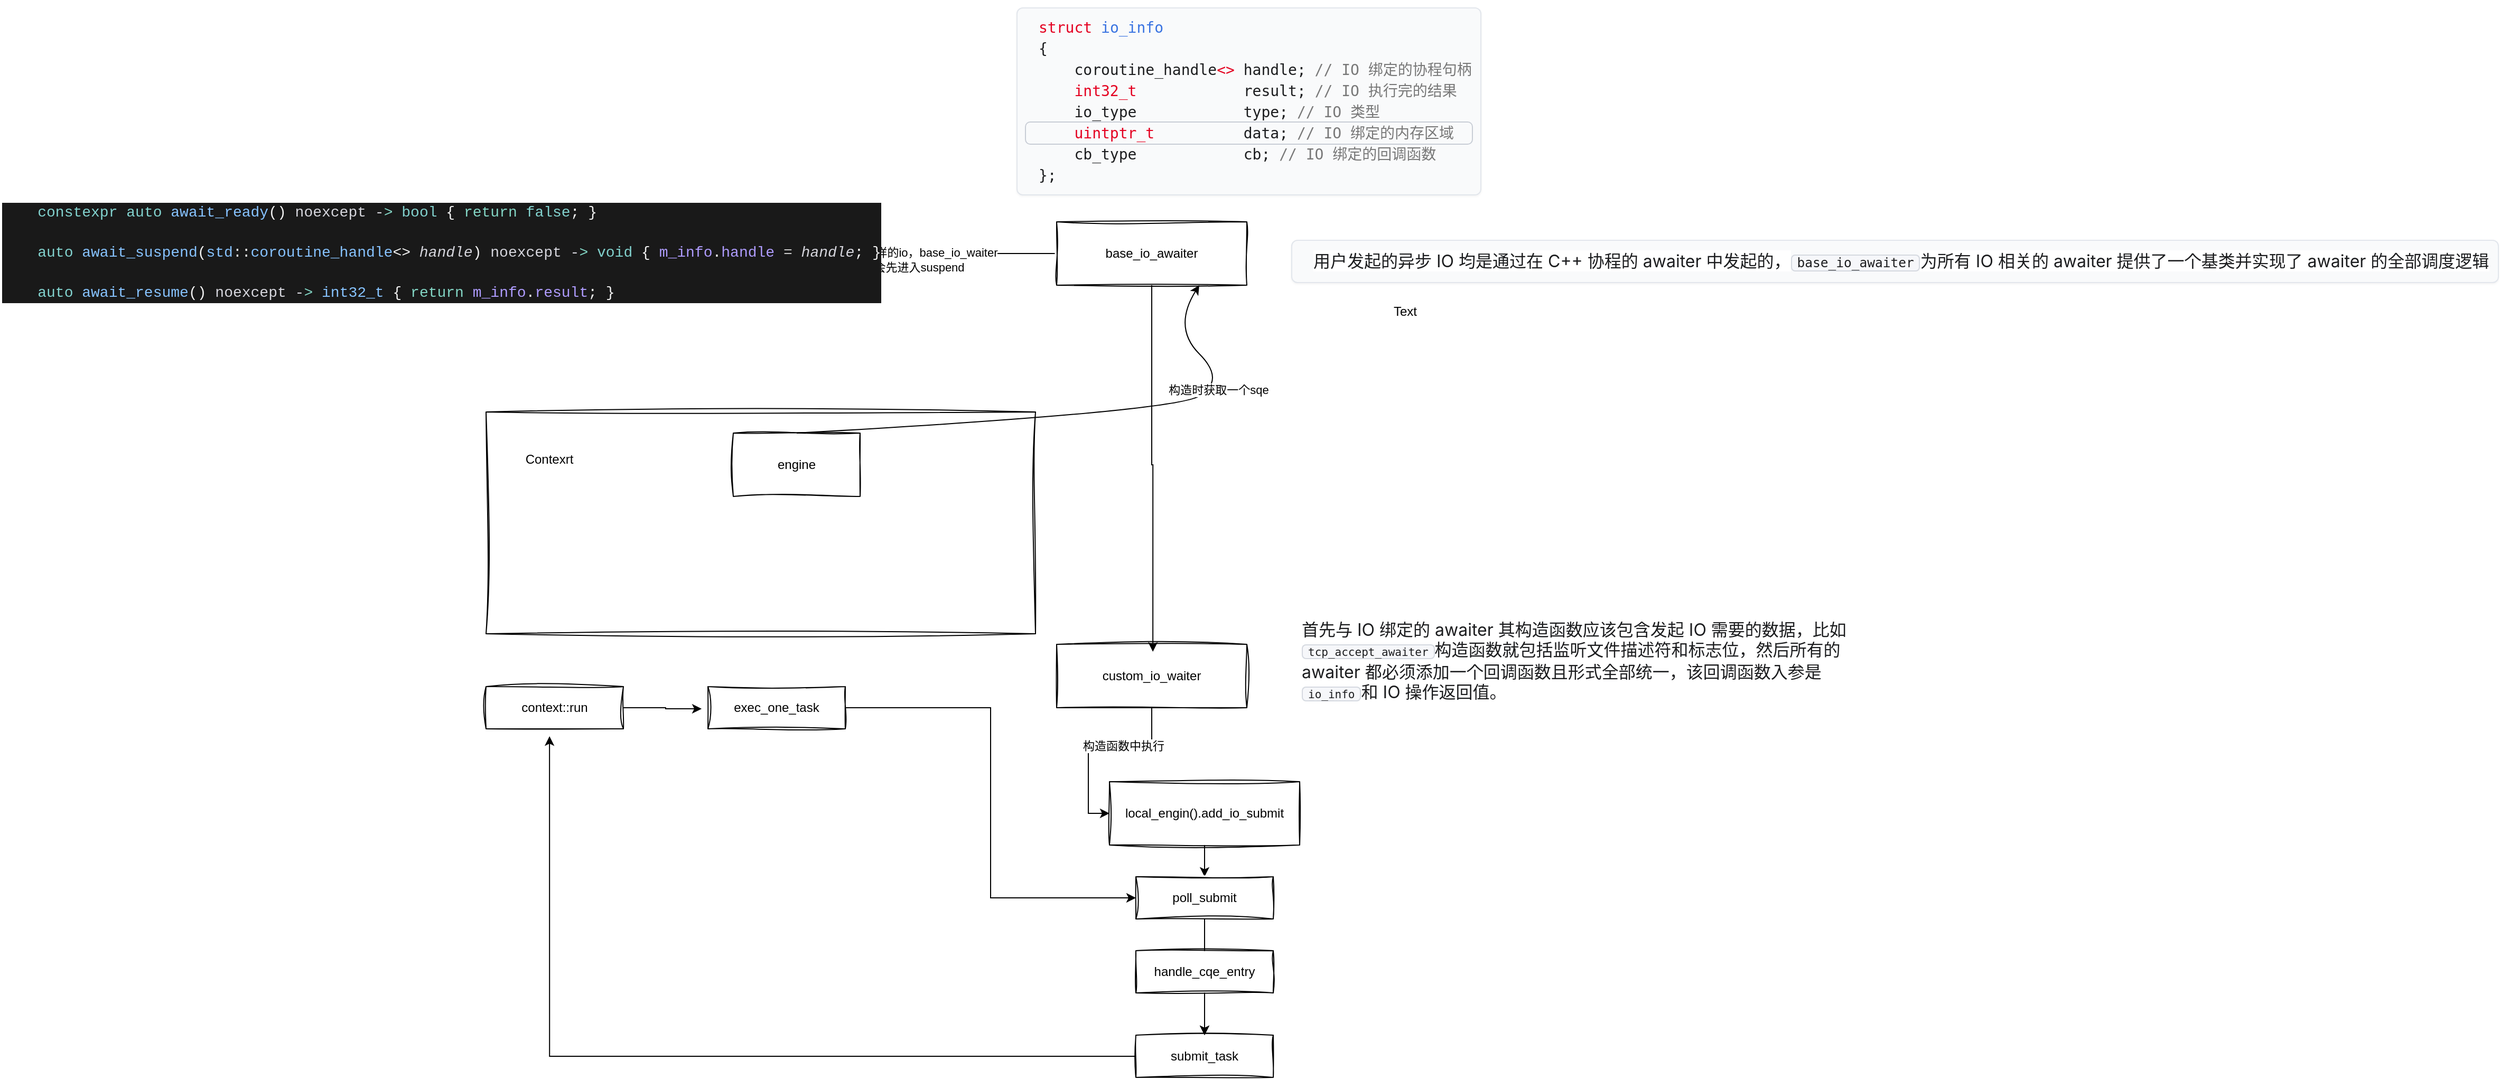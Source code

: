 <mxfile version="28.1.2">
  <diagram name="第 1 页" id="m9mAgdQwSTb6mREInXTn">
    <mxGraphModel dx="3080" dy="813" grid="1" gridSize="10" guides="1" tooltips="1" connect="1" arrows="1" fold="1" page="1" pageScale="1" pageWidth="827" pageHeight="1169" math="0" shadow="0">
      <root>
        <mxCell id="0" />
        <mxCell id="1" parent="0" />
        <mxCell id="gBoSZ08GJuo9Bw_5KC7_-15" style="edgeStyle=orthogonalEdgeStyle;rounded=0;orthogonalLoop=1;jettySize=auto;html=1;entryX=1;entryY=0.5;entryDx=0;entryDy=0;" parent="1" source="gBoSZ08GJuo9Bw_5KC7_-1" target="gBoSZ08GJuo9Bw_5KC7_-14" edge="1">
          <mxGeometry relative="1" as="geometry" />
        </mxCell>
        <mxCell id="gBoSZ08GJuo9Bw_5KC7_-16" value="无论什么样的io，base_io_waiter&lt;div&gt;都会先进入suspend&lt;/div&gt;" style="edgeLabel;html=1;align=center;verticalAlign=middle;resizable=0;points=[];" parent="gBoSZ08GJuo9Bw_5KC7_-15" vertex="1" connectable="0">
          <mxGeometry x="0.183" y="6" relative="1" as="geometry">
            <mxPoint as="offset" />
          </mxGeometry>
        </mxCell>
        <mxCell id="gBoSZ08GJuo9Bw_5KC7_-1" value="base_io_awaiter" style="rounded=0;whiteSpace=wrap;html=1;sketch=1;curveFitting=1;jiggle=2;" parent="1" vertex="1">
          <mxGeometry x="80" y="230" width="180" height="60" as="geometry" />
        </mxCell>
        <UserObject label="&lt;pre class=&quot;relative overflow-auto border border-tint-subtle bg-tint-subtle theme-muted:bg-tint-base p-2 [grid-area:2/1] contrast-more:border-tint contrast-more:bg-tint-base [html.theme-bold.sidebar-filled_&amp;amp;]:bg-tint-base rounded-md straight-corners:rounded-xs shadow-xs&quot; style=&quot;box-sizing: border-box; border: 1px solid rgb(226, 230, 236); margin: 0px; padding: 8px; scrollbar-color: rgb(213, 217, 224) rgba(0, 0, 0, 0); scrollbar-width: thin; font-family: &amp;quot;IBM Plex Mono&amp;quot;, monospace; font-feature-settings: normal; font-variation-settings: normal; font-size: medium; -webkit-font-smoothing: auto; position: relative; overflow: auto; border-radius: 6px; background-color: rgb(249, 250, 251); box-shadow: rgba(0, 0, 0, 0) 0px 0px 0px 0px, rgba(0, 0, 0, 0) 0px 0px 0px 0px, rgba(0, 0, 0, 0) 0px 0px 0px 0px, rgba(0, 0, 0, 0) 0px 0px 0px 0px, rgba(0, 0, 0, 0.05) 0px 1px 2px 0px; --tw-shadow: 0 1px 2px 0 #0000000d; grid-area: 2 / 1; color: rgb(28, 29, 31); font-style: normal; font-variant-ligatures: normal; font-variant-caps: normal; font-weight: 400; letter-spacing: normal; orphans: 2; text-align: start; text-indent: 0px; text-transform: none; widows: 2; word-spacing: 0px; -webkit-text-stroke-width: 0px; text-decoration-thickness: initial; text-decoration-style: initial; text-decoration-color: initial;&quot;&gt;&lt;code id=&quot;:S1:&quot; class=&quot;inline-grid min-w-full grid-cols-[auto_1fr] [count-reset:line] print:whitespace-pre-wrap&quot; style=&quot;box-sizing: border-box; border: 0px solid oklch(0.928 0.006 264.531); margin: 0px; padding: 0px; scrollbar-color: rgb(213, 217, 224) rgba(0, 0, 0, 0); scrollbar-width: thin; font-family: &amp;quot;IBM Plex Mono&amp;quot;, monospace; font-feature-settings: normal; font-variation-settings: normal; font-size: 1em; -webkit-font-smoothing: auto; display: inline-grid; min-width: 100%; grid-template-columns: auto 1fr;&quot;&gt;&lt;span class=&quot;highlight-line&quot; style=&quot;box-sizing: border-box; border: 0px solid oklch(0.928 0.006 264.531); margin: 0px; padding: 0px; scrollbar-color: rgb(213, 217, 224) rgba(0, 0, 0, 0); scrollbar-width: thin; grid-column: span 2 / span 2; grid-template-columns: subgrid; border-radius: 4px; --tw-ring-shadow: 0 0 0 calc(1px + 0px)transparent; box-shadow: rgba(0, 0, 0, 0) 0px 0px 0px 0px, rgba(0, 0, 0, 0) 0px 0px 0px 0px, rgba(0, 0, 0, 0) 0px 0px 0px 0px, rgba(0, 0, 0, 0) 0px 0px 0px 1px, rgba(0, 0, 0, 0) 0px 0px 0px 0px; --tw-ring-color: transparent; display: grid; position: relative; counter-increment: line 1;&quot;&gt;&lt;span class=&quot;highlight-line-content&quot; style=&quot;box-sizing: border-box; border: 0px solid oklch(0.928 0.006 264.531); margin: 0px 0px 0px 12px; padding: 0px; scrollbar-color: rgb(213, 217, 224) rgba(0, 0, 0, 0); scrollbar-width: thin; font-size: 14px; line-height: 1.429; display: block;&quot;&gt;&lt;span style=&quot;box-sizing: border-box; border: 0px solid oklch(0.928 0.006 264.531); margin: 0px; padding: 0px; scrollbar-color: rgb(213, 217, 224) rgba(0, 0, 0, 0); scrollbar-width: thin; color: rgb(228, 0, 33);&quot;&gt;struct&lt;/span&gt;&lt;span style=&quot;box-sizing: border-box; border: 0px solid oklch(0.928 0.006 264.531); margin: 0px; padding: 0px; scrollbar-color: rgb(213, 217, 224) rgba(0, 0, 0, 0); scrollbar-width: thin; color: rgb(28, 29, 31);&quot;&gt; &lt;/span&gt;&lt;span style=&quot;box-sizing: border-box; border: 0px solid oklch(0.928 0.006 264.531); margin: 0px; padding: 0px; scrollbar-color: rgb(213, 217, 224) rgba(0, 0, 0, 0); scrollbar-width: thin; color: rgb(57, 115, 225);&quot;&gt;io_info&lt;/span&gt;&#xa;&lt;/span&gt;&lt;/span&gt;&lt;span class=&quot;highlight-line&quot; style=&quot;box-sizing: border-box; border: 0px solid oklch(0.928 0.006 264.531); margin: 0px; padding: 0px; scrollbar-color: rgb(213, 217, 224) rgba(0, 0, 0, 0); scrollbar-width: thin; grid-column: span 2 / span 2; grid-template-columns: subgrid; border-radius: 4px; --tw-ring-shadow: 0 0 0 calc(1px + 0px)transparent; box-shadow: rgba(0, 0, 0, 0) 0px 0px 0px 0px, rgba(0, 0, 0, 0) 0px 0px 0px 0px, rgba(0, 0, 0, 0) 0px 0px 0px 0px, rgba(0, 0, 0, 0) 0px 0px 0px 1px, rgba(0, 0, 0, 0) 0px 0px 0px 0px; --tw-ring-color: transparent; display: grid; position: relative; counter-increment: line 1;&quot;&gt;&lt;span class=&quot;highlight-line-content&quot; style=&quot;box-sizing: border-box; border: 0px solid oklch(0.928 0.006 264.531); margin: 0px 0px 0px 12px; padding: 0px; scrollbar-color: rgb(213, 217, 224) rgba(0, 0, 0, 0); scrollbar-width: thin; font-size: 14px; line-height: 1.429; display: block;&quot;&gt;&lt;span style=&quot;box-sizing: border-box; border: 0px solid oklch(0.928 0.006 264.531); margin: 0px; padding: 0px; scrollbar-color: rgb(213, 217, 224) rgba(0, 0, 0, 0); scrollbar-width: thin; color: rgb(28, 29, 31);&quot;&gt;{&lt;/span&gt;&#xa;&lt;/span&gt;&lt;/span&gt;&lt;span class=&quot;highlight-line&quot; style=&quot;box-sizing: border-box; border: 0px solid oklch(0.928 0.006 264.531); margin: 0px; padding: 0px; scrollbar-color: rgb(213, 217, 224) rgba(0, 0, 0, 0); scrollbar-width: thin; grid-column: span 2 / span 2; grid-template-columns: subgrid; border-radius: 4px; --tw-ring-shadow: 0 0 0 calc(1px + 0px)transparent; box-shadow: rgba(0, 0, 0, 0) 0px 0px 0px 0px, rgba(0, 0, 0, 0) 0px 0px 0px 0px, rgba(0, 0, 0, 0) 0px 0px 0px 0px, rgba(0, 0, 0, 0) 0px 0px 0px 1px, rgba(0, 0, 0, 0) 0px 0px 0px 0px; --tw-ring-color: transparent; display: grid; position: relative; counter-increment: line 1;&quot;&gt;&lt;span class=&quot;highlight-line-content&quot; style=&quot;box-sizing: border-box; border: 0px solid oklch(0.928 0.006 264.531); margin: 0px 0px 0px 12px; padding: 0px; scrollbar-color: rgb(213, 217, 224) rgba(0, 0, 0, 0); scrollbar-width: thin; font-size: 14px; line-height: 1.429; display: block;&quot;&gt;&lt;span style=&quot;box-sizing: border-box; border: 0px solid oklch(0.928 0.006 264.531); margin: 0px; padding: 0px; scrollbar-color: rgb(213, 217, 224) rgba(0, 0, 0, 0); scrollbar-width: thin; color: rgb(28, 29, 31);&quot;&gt;    coroutine_handle&lt;/span&gt;&lt;span style=&quot;box-sizing: border-box; border: 0px solid oklch(0.928 0.006 264.531); margin: 0px; padding: 0px; scrollbar-color: rgb(213, 217, 224) rgba(0, 0, 0, 0); scrollbar-width: thin; color: rgb(228, 0, 33);&quot;&gt;&amp;lt;&amp;gt;&lt;/span&gt;&lt;span style=&quot;box-sizing: border-box; border: 0px solid oklch(0.928 0.006 264.531); margin: 0px; padding: 0px; scrollbar-color: rgb(213, 217, 224) rgba(0, 0, 0, 0); scrollbar-width: thin; color: rgb(28, 29, 31);&quot;&gt; handle;&lt;/span&gt;&lt;span style=&quot;box-sizing: border-box; border: 0px solid oklch(0.928 0.006 264.531); margin: 0px; padding: 0px; scrollbar-color: rgb(213, 217, 224) rgba(0, 0, 0, 0); scrollbar-width: thin; color: rgb(120, 120, 120);&quot;&gt; // IO 绑定的协程句柄&lt;/span&gt;&#xa;&lt;/span&gt;&lt;/span&gt;&lt;span class=&quot;highlight-line&quot; style=&quot;box-sizing: border-box; border: 0px solid oklch(0.928 0.006 264.531); margin: 0px; padding: 0px; scrollbar-color: rgb(213, 217, 224) rgba(0, 0, 0, 0); scrollbar-width: thin; grid-column: span 2 / span 2; grid-template-columns: subgrid; border-radius: 4px; --tw-ring-shadow: 0 0 0 calc(1px + 0px)transparent; box-shadow: rgba(0, 0, 0, 0) 0px 0px 0px 0px, rgba(0, 0, 0, 0) 0px 0px 0px 0px, rgba(0, 0, 0, 0) 0px 0px 0px 0px, rgba(0, 0, 0, 0) 0px 0px 0px 1px, rgba(0, 0, 0, 0) 0px 0px 0px 0px; --tw-ring-color: transparent; display: grid; position: relative; counter-increment: line 1;&quot;&gt;&lt;span class=&quot;highlight-line-content&quot; style=&quot;box-sizing: border-box; border: 0px solid oklch(0.928 0.006 264.531); margin: 0px 0px 0px 12px; padding: 0px; scrollbar-color: rgb(213, 217, 224) rgba(0, 0, 0, 0); scrollbar-width: thin; font-size: 14px; line-height: 1.429; display: block;&quot;&gt;&lt;span style=&quot;box-sizing: border-box; border: 0px solid oklch(0.928 0.006 264.531); margin: 0px; padding: 0px; scrollbar-color: rgb(213, 217, 224) rgba(0, 0, 0, 0); scrollbar-width: thin; color: rgb(28, 29, 31);&quot;&gt;    &lt;/span&gt;&lt;span style=&quot;box-sizing: border-box; border: 0px solid oklch(0.928 0.006 264.531); margin: 0px; padding: 0px; scrollbar-color: rgb(213, 217, 224) rgba(0, 0, 0, 0); scrollbar-width: thin; color: rgb(228, 0, 33);&quot;&gt;int32_t&lt;/span&gt;&lt;span style=&quot;box-sizing: border-box; border: 0px solid oklch(0.928 0.006 264.531); margin: 0px; padding: 0px; scrollbar-color: rgb(213, 217, 224) rgba(0, 0, 0, 0); scrollbar-width: thin; color: rgb(28, 29, 31);&quot;&gt;            result;&lt;/span&gt;&lt;span style=&quot;box-sizing: border-box; border: 0px solid oklch(0.928 0.006 264.531); margin: 0px; padding: 0px; scrollbar-color: rgb(213, 217, 224) rgba(0, 0, 0, 0); scrollbar-width: thin; color: rgb(120, 120, 120);&quot;&gt; // IO 执行完的结果&lt;/span&gt;&#xa;&lt;/span&gt;&lt;/span&gt;&lt;span class=&quot;highlight-line&quot; style=&quot;box-sizing: border-box; border: 0px solid oklch(0.928 0.006 264.531); margin: 0px; padding: 0px; scrollbar-color: rgb(213, 217, 224) rgba(0, 0, 0, 0); scrollbar-width: thin; grid-column: span 2 / span 2; grid-template-columns: subgrid; border-radius: 4px; --tw-ring-shadow: 0 0 0 calc(1px + 0px)transparent; box-shadow: rgba(0, 0, 0, 0) 0px 0px 0px 0px, rgba(0, 0, 0, 0) 0px 0px 0px 0px, rgba(0, 0, 0, 0) 0px 0px 0px 0px, rgba(0, 0, 0, 0) 0px 0px 0px 1px, rgba(0, 0, 0, 0) 0px 0px 0px 0px; --tw-ring-color: transparent; display: grid; position: relative; counter-increment: line 1;&quot;&gt;&lt;span class=&quot;highlight-line-content&quot; style=&quot;box-sizing: border-box; border: 0px solid oklch(0.928 0.006 264.531); margin: 0px 0px 0px 12px; padding: 0px; scrollbar-color: rgb(213, 217, 224) rgba(0, 0, 0, 0); scrollbar-width: thin; font-size: 14px; line-height: 1.429; display: block;&quot;&gt;&lt;span style=&quot;box-sizing: border-box; border: 0px solid oklch(0.928 0.006 264.531); margin: 0px; padding: 0px; scrollbar-color: rgb(213, 217, 224) rgba(0, 0, 0, 0); scrollbar-width: thin; color: rgb(28, 29, 31);&quot;&gt;    io_type            type;&lt;/span&gt;&lt;span style=&quot;box-sizing: border-box; border: 0px solid oklch(0.928 0.006 264.531); margin: 0px; padding: 0px; scrollbar-color: rgb(213, 217, 224) rgba(0, 0, 0, 0); scrollbar-width: thin; color: rgb(120, 120, 120);&quot;&gt; // IO 类型&lt;/span&gt;&#xa;&lt;/span&gt;&lt;/span&gt;&lt;span class=&quot;highlight-line&quot; style=&quot;box-sizing: border-box; border: 0px solid oklch(0.928 0.006 264.531); margin: 0px; padding: 0px; scrollbar-color: rgb(213, 217, 224) rgba(0, 0, 0, 0); scrollbar-width: thin; grid-column: span 2 / span 2; grid-template-columns: subgrid; border-radius: 4px; --tw-ring-shadow: 0 0 0 calc(1px + 0px)rgb(200 205 213); box-shadow: rgba(0, 0, 0, 0) 0px 0px 0px 0px, rgba(0, 0, 0, 0) 0px 0px 0px 0px, rgba(0, 0, 0, 0) 0px 0px 0px 0px, rgb(200, 205, 213) 0px 0px 0px 1px, rgba(0, 0, 0, 0) 0px 0px 0px 0px; --tw-ring-color: rgb(200 205 213); display: grid; position: relative; counter-increment: line 1; z-index: 1;&quot;&gt;&lt;span class=&quot;highlight-line-content&quot; style=&quot;box-sizing: border-box; border: 0px solid oklch(0.928 0.006 264.531); margin: 0px 0px 0px 12px; padding: 0px; scrollbar-color: rgb(213, 217, 224) rgba(0, 0, 0, 0); scrollbar-width: thin; font-size: 14px; line-height: 1.429; display: block;&quot;&gt;&lt;span style=&quot;box-sizing: border-box; border: 0px solid oklch(0.928 0.006 264.531); margin: 0px; padding: 0px; scrollbar-color: rgb(213, 217, 224) rgba(0, 0, 0, 0); scrollbar-width: thin; color: rgb(28, 29, 31);&quot;&gt;    &lt;/span&gt;&lt;span style=&quot;box-sizing: border-box; border: 0px solid oklch(0.928 0.006 264.531); margin: 0px; padding: 0px; scrollbar-color: rgb(213, 217, 224) rgba(0, 0, 0, 0); scrollbar-width: thin; color: rgb(228, 0, 33);&quot;&gt;uintptr_t&lt;/span&gt;&lt;span style=&quot;box-sizing: border-box; border: 0px solid oklch(0.928 0.006 264.531); margin: 0px; padding: 0px; scrollbar-color: rgb(213, 217, 224) rgba(0, 0, 0, 0); scrollbar-width: thin; color: rgb(28, 29, 31);&quot;&gt;          data;&lt;/span&gt;&lt;span style=&quot;box-sizing: border-box; border: 0px solid oklch(0.928 0.006 264.531); margin: 0px; padding: 0px; scrollbar-color: rgb(213, 217, 224) rgba(0, 0, 0, 0); scrollbar-width: thin; color: rgb(120, 120, 120);&quot;&gt; // IO 绑定的内存区域&lt;/span&gt;&#xa;&lt;/span&gt;&lt;/span&gt;&lt;span class=&quot;highlight-line&quot; style=&quot;box-sizing: border-box; border: 0px solid oklch(0.928 0.006 264.531); margin: 0px; padding: 0px; scrollbar-color: rgb(213, 217, 224) rgba(0, 0, 0, 0); scrollbar-width: thin; grid-column: span 2 / span 2; grid-template-columns: subgrid; border-radius: 4px; --tw-ring-shadow: 0 0 0 calc(1px + 0px)transparent; box-shadow: rgba(0, 0, 0, 0) 0px 0px 0px 0px, rgba(0, 0, 0, 0) 0px 0px 0px 0px, rgba(0, 0, 0, 0) 0px 0px 0px 0px, rgba(0, 0, 0, 0) 0px 0px 0px 1px, rgba(0, 0, 0, 0) 0px 0px 0px 0px; --tw-ring-color: transparent; display: grid; position: relative; counter-increment: line 1;&quot;&gt;&lt;span class=&quot;highlight-line-content&quot; style=&quot;box-sizing: border-box; border: 0px solid oklch(0.928 0.006 264.531); margin: 0px 0px 0px 12px; padding: 0px; scrollbar-color: rgb(213, 217, 224) rgba(0, 0, 0, 0); scrollbar-width: thin; font-size: 14px; line-height: 1.429; display: block;&quot;&gt;&lt;span style=&quot;box-sizing: border-box; border: 0px solid oklch(0.928 0.006 264.531); margin: 0px; padding: 0px; scrollbar-color: rgb(213, 217, 224) rgba(0, 0, 0, 0); scrollbar-width: thin; color: rgb(28, 29, 31);&quot;&gt;    cb_type            cb;&lt;/span&gt;&lt;span style=&quot;box-sizing: border-box; border: 0px solid oklch(0.928 0.006 264.531); margin: 0px; padding: 0px; scrollbar-color: rgb(213, 217, 224) rgba(0, 0, 0, 0); scrollbar-width: thin; color: rgb(120, 120, 120);&quot;&gt; // IO 绑定的回调函数&lt;/span&gt;&#xa;&lt;/span&gt;&lt;/span&gt;&lt;span class=&quot;highlight-line&quot; style=&quot;box-sizing: border-box; border: 0px solid oklch(0.928 0.006 264.531); margin: 0px; padding: 0px; scrollbar-color: rgb(213, 217, 224) rgba(0, 0, 0, 0); scrollbar-width: thin; grid-column: span 2 / span 2; grid-template-columns: subgrid; border-radius: 4px; --tw-ring-shadow: 0 0 0 calc(1px + 0px)transparent; box-shadow: rgba(0, 0, 0, 0) 0px 0px 0px 0px, rgba(0, 0, 0, 0) 0px 0px 0px 0px, rgba(0, 0, 0, 0) 0px 0px 0px 0px, rgba(0, 0, 0, 0) 0px 0px 0px 1px, rgba(0, 0, 0, 0) 0px 0px 0px 0px; --tw-ring-color: transparent; display: grid; position: relative; counter-increment: line 1;&quot;&gt;&lt;span class=&quot;highlight-line-content&quot; style=&quot;box-sizing: border-box; border: 0px solid oklch(0.928 0.006 264.531); margin: 0px 0px 0px 12px; padding: 0px; scrollbar-color: rgb(213, 217, 224) rgba(0, 0, 0, 0); scrollbar-width: thin; font-size: 14px; line-height: 1.429; display: block;&quot;&gt;&lt;span style=&quot;box-sizing: border-box; border: 0px solid oklch(0.928 0.006 264.531); margin: 0px; padding: 0px; scrollbar-color: rgb(213, 217, 224) rgba(0, 0, 0, 0); scrollbar-width: thin; color: rgb(28, 29, 31);&quot;&gt;};&lt;/span&gt;&lt;/span&gt;&lt;/span&gt;&lt;/code&gt;&lt;/pre&gt;" link="&lt;pre class=&quot;relative overflow-auto border border-tint-subtle bg-tint-subtle theme-muted:bg-tint-base p-2 [grid-area:2/1] contrast-more:border-tint contrast-more:bg-tint-base [html.theme-bold.sidebar-filled_&amp;amp;]:bg-tint-base rounded-md straight-corners:rounded-xs shadow-xs&quot; style=&quot;box-sizing: border-box; border: 1px solid rgb(226, 230, 236); margin: 0px; padding: 8px; scrollbar-color: rgb(213, 217, 224) rgba(0, 0, 0, 0); scrollbar-width: thin; font-family: &amp;quot;IBM Plex Mono&amp;quot;, monospace; font-feature-settings: normal; font-variation-settings: normal; font-size: medium; -webkit-font-smoothing: auto; position: relative; overflow: auto; border-radius: 6px; background-color: rgb(249, 250, 251); box-shadow: rgba(0, 0, 0, 0) 0px 0px 0px 0px, rgba(0, 0, 0, 0) 0px 0px 0px 0px, rgba(0, 0, 0, 0) 0px 0px 0px 0px, rgba(0, 0, 0, 0) 0px 0px 0px 0px, rgba(0, 0, 0, 0.05) 0px 1px 2px 0px; --tw-shadow: 0 1px 2px 0 #0000000d; grid-area: 2 / 1; color: rgb(28, 29, 31); font-style: normal; font-variant-ligatures: normal; font-variant-caps: normal; font-weight: 400; letter-spacing: normal; orphans: 2; text-align: start; text-indent: 0px; text-transform: none; widows: 2; word-spacing: 0px; -webkit-text-stroke-width: 0px; text-decoration-thickness: initial; text-decoration-style: initial; text-decoration-color: initial;&quot;&gt;&lt;code id=&quot;:S1:&quot; class=&quot;inline-grid min-w-full grid-cols-[auto_1fr] [count-reset:line] print:whitespace-pre-wrap&quot; style=&quot;box-sizing: border-box; border: 0px solid oklch(0.928 0.006 264.531); margin: 0px; padding: 0px; scrollbar-color: rgb(213, 217, 224) rgba(0, 0, 0, 0); scrollbar-width: thin; font-family: &amp;quot;IBM Plex Mono&amp;quot;, monospace; font-feature-settings: normal; font-variation-settings: normal; font-size: 1em; -webkit-font-smoothing: auto; display: inline-grid; min-width: 100%; grid-template-columns: auto 1fr;&quot;&gt;&lt;span class=&quot;highlight-line&quot; style=&quot;box-sizing: border-box; border: 0px solid oklch(0.928 0.006 264.531); margin: 0px; padding: 0px; scrollbar-color: rgb(213, 217, 224) rgba(0, 0, 0, 0); scrollbar-width: thin; grid-column: span 2 / span 2; grid-template-columns: subgrid; border-radius: 4px; --tw-ring-shadow: 0 0 0 calc(1px + 0px)transparent; box-shadow: rgba(0, 0, 0, 0) 0px 0px 0px 0px, rgba(0, 0, 0, 0) 0px 0px 0px 0px, rgba(0, 0, 0, 0) 0px 0px 0px 0px, rgba(0, 0, 0, 0) 0px 0px 0px 1px, rgba(0, 0, 0, 0) 0px 0px 0px 0px; --tw-ring-color: transparent; display: grid; position: relative; counter-increment: line 1;&quot;&gt;&lt;span class=&quot;highlight-line-content&quot; style=&quot;box-sizing: border-box; border: 0px solid oklch(0.928 0.006 264.531); margin: 0px 0px 0px 12px; padding: 0px; scrollbar-color: rgb(213, 217, 224) rgba(0, 0, 0, 0); scrollbar-width: thin; font-size: 14px; line-height: 1.429; display: block;&quot;&gt;&lt;span style=&quot;box-sizing: border-box; border: 0px solid oklch(0.928 0.006 264.531); margin: 0px; padding: 0px; scrollbar-color: rgb(213, 217, 224) rgba(0, 0, 0, 0); scrollbar-width: thin; color: rgb(228, 0, 33);&quot;&gt;struct&lt;/span&gt;&lt;span style=&quot;box-sizing: border-box; border: 0px solid oklch(0.928 0.006 264.531); margin: 0px; padding: 0px; scrollbar-color: rgb(213, 217, 224) rgba(0, 0, 0, 0); scrollbar-width: thin; color: rgb(28, 29, 31);&quot;&gt; &lt;/span&gt;&lt;span style=&quot;box-sizing: border-box; border: 0px solid oklch(0.928 0.006 264.531); margin: 0px; padding: 0px; scrollbar-color: rgb(213, 217, 224) rgba(0, 0, 0, 0); scrollbar-width: thin; color: rgb(57, 115, 225);&quot;&gt;io_info&lt;/span&gt;&#xa;&lt;/span&gt;&lt;/span&gt;&lt;span class=&quot;highlight-line&quot; style=&quot;box-sizing: border-box; border: 0px solid oklch(0.928 0.006 264.531); margin: 0px; padding: 0px; scrollbar-color: rgb(213, 217, 224) rgba(0, 0, 0, 0); scrollbar-width: thin; grid-column: span 2 / span 2; grid-template-columns: subgrid; border-radius: 4px; --tw-ring-shadow: 0 0 0 calc(1px + 0px)transparent; box-shadow: rgba(0, 0, 0, 0) 0px 0px 0px 0px, rgba(0, 0, 0, 0) 0px 0px 0px 0px, rgba(0, 0, 0, 0) 0px 0px 0px 0px, rgba(0, 0, 0, 0) 0px 0px 0px 1px, rgba(0, 0, 0, 0) 0px 0px 0px 0px; --tw-ring-color: transparent; display: grid; position: relative; counter-increment: line 1;&quot;&gt;&lt;span class=&quot;highlight-line-content&quot; style=&quot;box-sizing: border-box; border: 0px solid oklch(0.928 0.006 264.531); margin: 0px 0px 0px 12px; padding: 0px; scrollbar-color: rgb(213, 217, 224) rgba(0, 0, 0, 0); scrollbar-width: thin; font-size: 14px; line-height: 1.429; display: block;&quot;&gt;&lt;span style=&quot;box-sizing: border-box; border: 0px solid oklch(0.928 0.006 264.531); margin: 0px; padding: 0px; scrollbar-color: rgb(213, 217, 224) rgba(0, 0, 0, 0); scrollbar-width: thin; color: rgb(28, 29, 31);&quot;&gt;{&lt;/span&gt;&#xa;&lt;/span&gt;&lt;/span&gt;&lt;span class=&quot;highlight-line&quot; style=&quot;box-sizing: border-box; border: 0px solid oklch(0.928 0.006 264.531); margin: 0px; padding: 0px; scrollbar-color: rgb(213, 217, 224) rgba(0, 0, 0, 0); scrollbar-width: thin; grid-column: span 2 / span 2; grid-template-columns: subgrid; border-radius: 4px; --tw-ring-shadow: 0 0 0 calc(1px + 0px)transparent; box-shadow: rgba(0, 0, 0, 0) 0px 0px 0px 0px, rgba(0, 0, 0, 0) 0px 0px 0px 0px, rgba(0, 0, 0, 0) 0px 0px 0px 0px, rgba(0, 0, 0, 0) 0px 0px 0px 1px, rgba(0, 0, 0, 0) 0px 0px 0px 0px; --tw-ring-color: transparent; display: grid; position: relative; counter-increment: line 1;&quot;&gt;&lt;span class=&quot;highlight-line-content&quot; style=&quot;box-sizing: border-box; border: 0px solid oklch(0.928 0.006 264.531); margin: 0px 0px 0px 12px; padding: 0px; scrollbar-color: rgb(213, 217, 224) rgba(0, 0, 0, 0); scrollbar-width: thin; font-size: 14px; line-height: 1.429; display: block;&quot;&gt;&lt;span style=&quot;box-sizing: border-box; border: 0px solid oklch(0.928 0.006 264.531); margin: 0px; padding: 0px; scrollbar-color: rgb(213, 217, 224) rgba(0, 0, 0, 0); scrollbar-width: thin; color: rgb(28, 29, 31);&quot;&gt;    coroutine_handle&lt;/span&gt;&lt;span style=&quot;box-sizing: border-box; border: 0px solid oklch(0.928 0.006 264.531); margin: 0px; padding: 0px; scrollbar-color: rgb(213, 217, 224) rgba(0, 0, 0, 0); scrollbar-width: thin; color: rgb(228, 0, 33);&quot;&gt;&amp;lt;&amp;gt;&lt;/span&gt;&lt;span style=&quot;box-sizing: border-box; border: 0px solid oklch(0.928 0.006 264.531); margin: 0px; padding: 0px; scrollbar-color: rgb(213, 217, 224) rgba(0, 0, 0, 0); scrollbar-width: thin; color: rgb(28, 29, 31);&quot;&gt; handle;&lt;/span&gt;&lt;span style=&quot;box-sizing: border-box; border: 0px solid oklch(0.928 0.006 264.531); margin: 0px; padding: 0px; scrollbar-color: rgb(213, 217, 224) rgba(0, 0, 0, 0); scrollbar-width: thin; color: rgb(120, 120, 120);&quot;&gt; // IO 绑定的协程句柄&lt;/span&gt;&#xa;&lt;/span&gt;&lt;/span&gt;&lt;span class=&quot;highlight-line&quot; style=&quot;box-sizing: border-box; border: 0px solid oklch(0.928 0.006 264.531); margin: 0px; padding: 0px; scrollbar-color: rgb(213, 217, 224) rgba(0, 0, 0, 0); scrollbar-width: thin; grid-column: span 2 / span 2; grid-template-columns: subgrid; border-radius: 4px; --tw-ring-shadow: 0 0 0 calc(1px + 0px)transparent; box-shadow: rgba(0, 0, 0, 0) 0px 0px 0px 0px, rgba(0, 0, 0, 0) 0px 0px 0px 0px, rgba(0, 0, 0, 0) 0px 0px 0px 0px, rgba(0, 0, 0, 0) 0px 0px 0px 1px, rgba(0, 0, 0, 0) 0px 0px 0px 0px; --tw-ring-color: transparent; display: grid; position: relative; counter-increment: line 1;&quot;&gt;&lt;span class=&quot;highlight-line-content&quot; style=&quot;box-sizing: border-box; border: 0px solid oklch(0.928 0.006 264.531); margin: 0px 0px 0px 12px; padding: 0px; scrollbar-color: rgb(213, 217, 224) rgba(0, 0, 0, 0); scrollbar-width: thin; font-size: 14px; line-height: 1.429; display: block;&quot;&gt;&lt;span style=&quot;box-sizing: border-box; border: 0px solid oklch(0.928 0.006 264.531); margin: 0px; padding: 0px; scrollbar-color: rgb(213, 217, 224) rgba(0, 0, 0, 0); scrollbar-width: thin; color: rgb(28, 29, 31);&quot;&gt;    &lt;/span&gt;&lt;span style=&quot;box-sizing: border-box; border: 0px solid oklch(0.928 0.006 264.531); margin: 0px; padding: 0px; scrollbar-color: rgb(213, 217, 224) rgba(0, 0, 0, 0); scrollbar-width: thin; color: rgb(228, 0, 33);&quot;&gt;int32_t&lt;/span&gt;&lt;span style=&quot;box-sizing: border-box; border: 0px solid oklch(0.928 0.006 264.531); margin: 0px; padding: 0px; scrollbar-color: rgb(213, 217, 224) rgba(0, 0, 0, 0); scrollbar-width: thin; color: rgb(28, 29, 31);&quot;&gt;            result;&lt;/span&gt;&lt;span style=&quot;box-sizing: border-box; border: 0px solid oklch(0.928 0.006 264.531); margin: 0px; padding: 0px; scrollbar-color: rgb(213, 217, 224) rgba(0, 0, 0, 0); scrollbar-width: thin; color: rgb(120, 120, 120);&quot;&gt; // IO 执行完的结果&lt;/span&gt;&#xa;&lt;/span&gt;&lt;/span&gt;&lt;span class=&quot;highlight-line&quot; style=&quot;box-sizing: border-box; border: 0px solid oklch(0.928 0.006 264.531); margin: 0px; padding: 0px; scrollbar-color: rgb(213, 217, 224) rgba(0, 0, 0, 0); scrollbar-width: thin; grid-column: span 2 / span 2; grid-template-columns: subgrid; border-radius: 4px; --tw-ring-shadow: 0 0 0 calc(1px + 0px)transparent; box-shadow: rgba(0, 0, 0, 0) 0px 0px 0px 0px, rgba(0, 0, 0, 0) 0px 0px 0px 0px, rgba(0, 0, 0, 0) 0px 0px 0px 0px, rgba(0, 0, 0, 0) 0px 0px 0px 1px, rgba(0, 0, 0, 0) 0px 0px 0px 0px; --tw-ring-color: transparent; display: grid; position: relative; counter-increment: line 1;&quot;&gt;&lt;span class=&quot;highlight-line-content&quot; style=&quot;box-sizing: border-box; border: 0px solid oklch(0.928 0.006 264.531); margin: 0px 0px 0px 12px; padding: 0px; scrollbar-color: rgb(213, 217, 224) rgba(0, 0, 0, 0); scrollbar-width: thin; font-size: 14px; line-height: 1.429; display: block;&quot;&gt;&lt;span style=&quot;box-sizing: border-box; border: 0px solid oklch(0.928 0.006 264.531); margin: 0px; padding: 0px; scrollbar-color: rgb(213, 217, 224) rgba(0, 0, 0, 0); scrollbar-width: thin; color: rgb(28, 29, 31);&quot;&gt;    io_type            type;&lt;/span&gt;&lt;span style=&quot;box-sizing: border-box; border: 0px solid oklch(0.928 0.006 264.531); margin: 0px; padding: 0px; scrollbar-color: rgb(213, 217, 224) rgba(0, 0, 0, 0); scrollbar-width: thin; color: rgb(120, 120, 120);&quot;&gt; // IO 类型&lt;/span&gt;&#xa;&lt;/span&gt;&lt;/span&gt;&lt;span class=&quot;highlight-line&quot; style=&quot;box-sizing: border-box; border: 0px solid oklch(0.928 0.006 264.531); margin: 0px; padding: 0px; scrollbar-color: rgb(213, 217, 224) rgba(0, 0, 0, 0); scrollbar-width: thin; grid-column: span 2 / span 2; grid-template-columns: subgrid; border-radius: 4px; --tw-ring-shadow: 0 0 0 calc(1px + 0px)rgb(200 205 213); box-shadow: rgba(0, 0, 0, 0) 0px 0px 0px 0px, rgba(0, 0, 0, 0) 0px 0px 0px 0px, rgba(0, 0, 0, 0) 0px 0px 0px 0px, rgb(200, 205, 213) 0px 0px 0px 1px, rgba(0, 0, 0, 0) 0px 0px 0px 0px; --tw-ring-color: rgb(200 205 213); display: grid; position: relative; counter-increment: line 1; z-index: 1;&quot;&gt;&lt;span class=&quot;highlight-line-content&quot; style=&quot;box-sizing: border-box; border: 0px solid oklch(0.928 0.006 264.531); margin: 0px 0px 0px 12px; padding: 0px; scrollbar-color: rgb(213, 217, 224) rgba(0, 0, 0, 0); scrollbar-width: thin; font-size: 14px; line-height: 1.429; display: block;&quot;&gt;&lt;span style=&quot;box-sizing: border-box; border: 0px solid oklch(0.928 0.006 264.531); margin: 0px; padding: 0px; scrollbar-color: rgb(213, 217, 224) rgba(0, 0, 0, 0); scrollbar-width: thin; color: rgb(28, 29, 31);&quot;&gt;    &lt;/span&gt;&lt;span style=&quot;box-sizing: border-box; border: 0px solid oklch(0.928 0.006 264.531); margin: 0px; padding: 0px; scrollbar-color: rgb(213, 217, 224) rgba(0, 0, 0, 0); scrollbar-width: thin; color: rgb(228, 0, 33);&quot;&gt;uintptr_t&lt;/span&gt;&lt;span style=&quot;box-sizing: border-box; border: 0px solid oklch(0.928 0.006 264.531); margin: 0px; padding: 0px; scrollbar-color: rgb(213, 217, 224) rgba(0, 0, 0, 0); scrollbar-width: thin; color: rgb(28, 29, 31);&quot;&gt;          data;&lt;/span&gt;&lt;span style=&quot;box-sizing: border-box; border: 0px solid oklch(0.928 0.006 264.531); margin: 0px; padding: 0px; scrollbar-color: rgb(213, 217, 224) rgba(0, 0, 0, 0); scrollbar-width: thin; color: rgb(120, 120, 120);&quot;&gt; // IO 绑定的内存区域&lt;/span&gt;&#xa;&lt;/span&gt;&lt;/span&gt;&lt;span class=&quot;highlight-line&quot; style=&quot;box-sizing: border-box; border: 0px solid oklch(0.928 0.006 264.531); margin: 0px; padding: 0px; scrollbar-color: rgb(213, 217, 224) rgba(0, 0, 0, 0); scrollbar-width: thin; grid-column: span 2 / span 2; grid-template-columns: subgrid; border-radius: 4px; --tw-ring-shadow: 0 0 0 calc(1px + 0px)transparent; box-shadow: rgba(0, 0, 0, 0) 0px 0px 0px 0px, rgba(0, 0, 0, 0) 0px 0px 0px 0px, rgba(0, 0, 0, 0) 0px 0px 0px 0px, rgba(0, 0, 0, 0) 0px 0px 0px 1px, rgba(0, 0, 0, 0) 0px 0px 0px 0px; --tw-ring-color: transparent; display: grid; position: relative; counter-increment: line 1;&quot;&gt;&lt;span class=&quot;highlight-line-content&quot; style=&quot;box-sizing: border-box; border: 0px solid oklch(0.928 0.006 264.531); margin: 0px 0px 0px 12px; padding: 0px; scrollbar-color: rgb(213, 217, 224) rgba(0, 0, 0, 0); scrollbar-width: thin; font-size: 14px; line-height: 1.429; display: block;&quot;&gt;&lt;span style=&quot;box-sizing: border-box; border: 0px solid oklch(0.928 0.006 264.531); margin: 0px; padding: 0px; scrollbar-color: rgb(213, 217, 224) rgba(0, 0, 0, 0); scrollbar-width: thin; color: rgb(28, 29, 31);&quot;&gt;    cb_type            cb;&lt;/span&gt;&lt;span style=&quot;box-sizing: border-box; border: 0px solid oklch(0.928 0.006 264.531); margin: 0px; padding: 0px; scrollbar-color: rgb(213, 217, 224) rgba(0, 0, 0, 0); scrollbar-width: thin; color: rgb(120, 120, 120);&quot;&gt; // IO 绑定的回调函数&lt;/span&gt;&#xa;&lt;/span&gt;&lt;/span&gt;&lt;span class=&quot;highlight-line&quot; style=&quot;box-sizing: border-box; border: 0px solid oklch(0.928 0.006 264.531); margin: 0px; padding: 0px; scrollbar-color: rgb(213, 217, 224) rgba(0, 0, 0, 0); scrollbar-width: thin; grid-column: span 2 / span 2; grid-template-columns: subgrid; border-radius: 4px; --tw-ring-shadow: 0 0 0 calc(1px + 0px)transparent; box-shadow: rgba(0, 0, 0, 0) 0px 0px 0px 0px, rgba(0, 0, 0, 0) 0px 0px 0px 0px, rgba(0, 0, 0, 0) 0px 0px 0px 0px, rgba(0, 0, 0, 0) 0px 0px 0px 1px, rgba(0, 0, 0, 0) 0px 0px 0px 0px; --tw-ring-color: transparent; display: grid; position: relative; counter-increment: line 1;&quot;&gt;&lt;span class=&quot;highlight-line-content&quot; style=&quot;box-sizing: border-box; border: 0px solid oklch(0.928 0.006 264.531); margin: 0px 0px 0px 12px; padding: 0px; scrollbar-color: rgb(213, 217, 224) rgba(0, 0, 0, 0); scrollbar-width: thin; font-size: 14px; line-height: 1.429; display: block;&quot;&gt;&lt;span style=&quot;box-sizing: border-box; border: 0px solid oklch(0.928 0.006 264.531); margin: 0px; padding: 0px; scrollbar-color: rgb(213, 217, 224) rgba(0, 0, 0, 0); scrollbar-width: thin; color: rgb(28, 29, 31);&quot;&gt;};&lt;/span&gt;&lt;/span&gt;&lt;/span&gt;&lt;/code&gt;&lt;/pre&gt;" id="gBoSZ08GJuo9Bw_5KC7_-5">
          <mxCell style="text;whiteSpace=wrap;html=1;sketch=1;curveFitting=1;jiggle=2;" parent="1" vertex="1">
            <mxGeometry x="40" y="20" width="420" height="200" as="geometry" />
          </mxCell>
        </UserObject>
        <UserObject label="&lt;pre class=&quot;relative overflow-auto border border-tint-subtle bg-tint-subtle theme-muted:bg-tint-base p-2 [grid-area:2/1] contrast-more:border-tint contrast-more:bg-tint-base [html.theme-bold.sidebar-filled_&amp;amp;]:bg-tint-base rounded-md straight-corners:rounded-xs shadow-xs&quot; style=&quot;box-sizing: border-box; border: 1px solid rgb(226, 230, 236); margin: 0px; padding: 8px; scrollbar-color: rgb(213, 217, 224) rgba(0, 0, 0, 0); scrollbar-width: thin; font-family: &amp;quot;IBM Plex Mono&amp;quot;, monospace; font-feature-settings: normal; font-variation-settings: normal; font-size: medium; -webkit-font-smoothing: auto; position: relative; overflow: auto; border-radius: 6px; background-color: rgb(249, 250, 251); box-shadow: rgba(0, 0, 0, 0) 0px 0px 0px 0px, rgba(0, 0, 0, 0) 0px 0px 0px 0px, rgba(0, 0, 0, 0) 0px 0px 0px 0px, rgba(0, 0, 0, 0) 0px 0px 0px 0px, rgba(0, 0, 0, 0.05) 0px 1px 2px 0px; --tw-shadow: 0 1px 2px 0 #0000000d; grid-area: 2 / 1; color: rgb(28, 29, 31); font-style: normal; font-variant-ligatures: normal; font-variant-caps: normal; font-weight: 400; letter-spacing: normal; orphans: 2; text-align: start; text-indent: 0px; text-transform: none; widows: 2; word-spacing: 0px; -webkit-text-stroke-width: 0px; text-decoration-thickness: initial; text-decoration-style: initial; text-decoration-color: initial;&quot;&gt;&lt;code id=&quot;:S1:&quot; class=&quot;inline-grid min-w-full grid-cols-[auto_1fr] [count-reset:line] print:whitespace-pre-wrap&quot; style=&quot;box-sizing: border-box; border: 0px solid oklch(0.928 0.006 264.531); margin: 0px; padding: 0px; scrollbar-color: rgb(213, 217, 224) rgba(0, 0, 0, 0); scrollbar-width: thin; font-family: &amp;quot;IBM Plex Mono&amp;quot;, monospace; font-feature-settings: normal; font-variation-settings: normal; font-size: 1em; -webkit-font-smoothing: auto; display: inline-grid; min-width: 100%; grid-template-columns: auto 1fr;&quot;&gt;&lt;span class=&quot;highlight-line&quot; style=&quot;box-sizing: border-box; border: 0px solid oklch(0.928 0.006 264.531); margin: 0px; padding: 0px; scrollbar-color: rgb(213, 217, 224) rgba(0, 0, 0, 0); scrollbar-width: thin; grid-column: span 2 / span 2; grid-template-columns: subgrid; border-radius: 4px; --tw-ring-shadow: 0 0 0 calc(1px + 0px)transparent; box-shadow: rgba(0, 0, 0, 0) 0px 0px 0px 0px, rgba(0, 0, 0, 0) 0px 0px 0px 0px, rgba(0, 0, 0, 0) 0px 0px 0px 0px, rgba(0, 0, 0, 0) 0px 0px 0px 1px, rgba(0, 0, 0, 0) 0px 0px 0px 0px; --tw-ring-color: transparent; display: grid; position: relative; counter-increment: line 1;&quot;&gt;&lt;span class=&quot;highlight-line-content&quot; style=&quot;box-sizing: border-box; border: 0px solid oklch(0.928 0.006 264.531); margin: 0px 0px 0px 12px; padding: 0px; scrollbar-color: rgb(213, 217, 224) rgba(0, 0, 0, 0); scrollbar-width: thin; font-size: 14px; line-height: 1.429; display: block;&quot;&gt;&lt;span style=&quot;font-family: Inter, &amp;quot;Inter Fallback&amp;quot;, system-ui, arial; font-size: medium; text-wrap-mode: wrap; background-color: rgb(255, 255, 255);&quot;&gt;用户发起的异步 IO 均是通过在 C++ 协程的 awaiter 中发起的，&lt;/span&gt;&lt;code style=&quot;box-sizing: border-box; border: 0px solid oklch(0.928 0.006 264.531); margin: 0px; padding: 0px; scrollbar-color: rgb(213, 217, 224) rgba(0, 0, 0, 0); scrollbar-width: thin; font-family: &amp;quot;IBM Plex Mono&amp;quot;, monospace; font-feature-settings: normal; font-variation-settings: normal; font-size: 0.875em; -webkit-font-smoothing: auto; min-width: 26px; align-items: center; justify-content: center; border-radius: 4px; background-color: rgb(246, 247, 250); padding-inline: 6px; padding-block: 1px; --tw-leading: calc(max(1.2em,1.25rem)); line-height: max(1.2em, 1.25rem); --tw-ring-shadow: inset/**/0 0 0 calc(1px + 0px)rgb(213 217 224); box-shadow: rgba(0, 0, 0, 0) 0px 0px 0px 0px, rgba(0, 0, 0, 0) 0px 0px 0px 0px, rgba(0, 0, 0, 0) 0px 0px 0px 0px, rgb(213, 217, 224) 0px 0px 0px 1px inset, rgba(0, 0, 0, 0) 0px 0px 0px 0px; --tw-ring-color: rgb(213 217 224); --tw-ring-inset: inset; text-wrap-mode: wrap;&quot; class=&quot;py-px px-1.5 min-w-6.5 justify-center items-center ring-1 ring-inset ring-tint bg-tint rounded-sm text-[.875em] leading-[calc(max(1.20em,1.25rem))]&quot;&gt;base_io_awaiter&lt;/code&gt;&lt;span style=&quot;font-family: Inter, &amp;quot;Inter Fallback&amp;quot;, system-ui, arial; font-size: medium; text-wrap-mode: wrap; background-color: rgb(255, 255, 255);&quot;&gt;为所有 IO 相关的 awaiter 提供了一个基类并实现了 awaiter 的全部调度逻辑&lt;/span&gt;&lt;/span&gt;&lt;/span&gt;&lt;/code&gt;&lt;/pre&gt;" link="&lt;pre class=&quot;relative overflow-auto border border-tint-subtle bg-tint-subtle theme-muted:bg-tint-base p-2 [grid-area:2/1] contrast-more:border-tint contrast-more:bg-tint-base [html.theme-bold.sidebar-filled_&amp;amp;]:bg-tint-base rounded-md straight-corners:rounded-xs shadow-xs&quot; style=&quot;box-sizing: border-box; border: 1px solid rgb(226, 230, 236); margin: 0px; padding: 8px; scrollbar-color: rgb(213, 217, 224) rgba(0, 0, 0, 0); scrollbar-width: thin; font-family: &amp;quot;IBM Plex Mono&amp;quot;, monospace; font-feature-settings: normal; font-variation-settings: normal; font-size: medium; -webkit-font-smoothing: auto; position: relative; overflow: auto; border-radius: 6px; background-color: rgb(249, 250, 251); box-shadow: rgba(0, 0, 0, 0) 0px 0px 0px 0px, rgba(0, 0, 0, 0) 0px 0px 0px 0px, rgba(0, 0, 0, 0) 0px 0px 0px 0px, rgba(0, 0, 0, 0) 0px 0px 0px 0px, rgba(0, 0, 0, 0.05) 0px 1px 2px 0px; --tw-shadow: 0 1px 2px 0 #0000000d; grid-area: 2 / 1; color: rgb(28, 29, 31); font-style: normal; font-variant-ligatures: normal; font-variant-caps: normal; font-weight: 400; letter-spacing: normal; orphans: 2; text-align: start; text-indent: 0px; text-transform: none; widows: 2; word-spacing: 0px; -webkit-text-stroke-width: 0px; text-decoration-thickness: initial; text-decoration-style: initial; text-decoration-color: initial;&quot;&gt;&lt;code id=&quot;:S1:&quot; class=&quot;inline-grid min-w-full grid-cols-[auto_1fr] [count-reset:line] print:whitespace-pre-wrap&quot; style=&quot;box-sizing: border-box; border: 0px solid oklch(0.928 0.006 264.531); margin: 0px; padding: 0px; scrollbar-color: rgb(213, 217, 224) rgba(0, 0, 0, 0); scrollbar-width: thin; font-family: &amp;quot;IBM Plex Mono&amp;quot;, monospace; font-feature-settings: normal; font-variation-settings: normal; font-size: 1em; -webkit-font-smoothing: auto; display: inline-grid; min-width: 100%; grid-template-columns: auto 1fr;&quot;&gt;&lt;span class=&quot;highlight-line&quot; style=&quot;box-sizing: border-box; border: 0px solid oklch(0.928 0.006 264.531); margin: 0px; padding: 0px; scrollbar-color: rgb(213, 217, 224) rgba(0, 0, 0, 0); scrollbar-width: thin; grid-column: span 2 / span 2; grid-template-columns: subgrid; border-radius: 4px; --tw-ring-shadow: 0 0 0 calc(1px + 0px)transparent; box-shadow: rgba(0, 0, 0, 0) 0px 0px 0px 0px, rgba(0, 0, 0, 0) 0px 0px 0px 0px, rgba(0, 0, 0, 0) 0px 0px 0px 0px, rgba(0, 0, 0, 0) 0px 0px 0px 1px, rgba(0, 0, 0, 0) 0px 0px 0px 0px; --tw-ring-color: transparent; display: grid; position: relative; counter-increment: line 1;&quot;&gt;&lt;span class=&quot;highlight-line-content&quot; style=&quot;box-sizing: border-box; border: 0px solid oklch(0.928 0.006 264.531); margin: 0px 0px 0px 12px; padding: 0px; scrollbar-color: rgb(213, 217, 224) rgba(0, 0, 0, 0); scrollbar-width: thin; font-size: 14px; line-height: 1.429; display: block;&quot;&gt;&lt;span style=&quot;box-sizing: border-box; border: 0px solid oklch(0.928 0.006 264.531); margin: 0px; padding: 0px; scrollbar-color: rgb(213, 217, 224) rgba(0, 0, 0, 0); scrollbar-width: thin; color: rgb(228, 0, 33);&quot;&gt;struct&lt;/span&gt;&lt;span style=&quot;box-sizing: border-box; border: 0px solid oklch(0.928 0.006 264.531); margin: 0px; padding: 0px; scrollbar-color: rgb(213, 217, 224) rgba(0, 0, 0, 0); scrollbar-width: thin; color: rgb(28, 29, 31);&quot;&gt; &lt;/span&gt;&lt;span style=&quot;box-sizing: border-box; border: 0px solid oklch(0.928 0.006 264.531); margin: 0px; padding: 0px; scrollbar-color: rgb(213, 217, 224) rgba(0, 0, 0, 0); scrollbar-width: thin; color: rgb(57, 115, 225);&quot;&gt;io_info&lt;/span&gt;&#xa;&lt;/span&gt;&lt;/span&gt;&lt;span class=&quot;highlight-line&quot; style=&quot;box-sizing: border-box; border: 0px solid oklch(0.928 0.006 264.531); margin: 0px; padding: 0px; scrollbar-color: rgb(213, 217, 224) rgba(0, 0, 0, 0); scrollbar-width: thin; grid-column: span 2 / span 2; grid-template-columns: subgrid; border-radius: 4px; --tw-ring-shadow: 0 0 0 calc(1px + 0px)transparent; box-shadow: rgba(0, 0, 0, 0) 0px 0px 0px 0px, rgba(0, 0, 0, 0) 0px 0px 0px 0px, rgba(0, 0, 0, 0) 0px 0px 0px 0px, rgba(0, 0, 0, 0) 0px 0px 0px 1px, rgba(0, 0, 0, 0) 0px 0px 0px 0px; --tw-ring-color: transparent; display: grid; position: relative; counter-increment: line 1;&quot;&gt;&lt;span class=&quot;highlight-line-content&quot; style=&quot;box-sizing: border-box; border: 0px solid oklch(0.928 0.006 264.531); margin: 0px 0px 0px 12px; padding: 0px; scrollbar-color: rgb(213, 217, 224) rgba(0, 0, 0, 0); scrollbar-width: thin; font-size: 14px; line-height: 1.429; display: block;&quot;&gt;&lt;span style=&quot;box-sizing: border-box; border: 0px solid oklch(0.928 0.006 264.531); margin: 0px; padding: 0px; scrollbar-color: rgb(213, 217, 224) rgba(0, 0, 0, 0); scrollbar-width: thin; color: rgb(28, 29, 31);&quot;&gt;{&lt;/span&gt;&#xa;&lt;/span&gt;&lt;/span&gt;&lt;span class=&quot;highlight-line&quot; style=&quot;box-sizing: border-box; border: 0px solid oklch(0.928 0.006 264.531); margin: 0px; padding: 0px; scrollbar-color: rgb(213, 217, 224) rgba(0, 0, 0, 0); scrollbar-width: thin; grid-column: span 2 / span 2; grid-template-columns: subgrid; border-radius: 4px; --tw-ring-shadow: 0 0 0 calc(1px + 0px)transparent; box-shadow: rgba(0, 0, 0, 0) 0px 0px 0px 0px, rgba(0, 0, 0, 0) 0px 0px 0px 0px, rgba(0, 0, 0, 0) 0px 0px 0px 0px, rgba(0, 0, 0, 0) 0px 0px 0px 1px, rgba(0, 0, 0, 0) 0px 0px 0px 0px; --tw-ring-color: transparent; display: grid; position: relative; counter-increment: line 1;&quot;&gt;&lt;span class=&quot;highlight-line-content&quot; style=&quot;box-sizing: border-box; border: 0px solid oklch(0.928 0.006 264.531); margin: 0px 0px 0px 12px; padding: 0px; scrollbar-color: rgb(213, 217, 224) rgba(0, 0, 0, 0); scrollbar-width: thin; font-size: 14px; line-height: 1.429; display: block;&quot;&gt;&lt;span style=&quot;box-sizing: border-box; border: 0px solid oklch(0.928 0.006 264.531); margin: 0px; padding: 0px; scrollbar-color: rgb(213, 217, 224) rgba(0, 0, 0, 0); scrollbar-width: thin; color: rgb(28, 29, 31);&quot;&gt;    coroutine_handle&lt;/span&gt;&lt;span style=&quot;box-sizing: border-box; border: 0px solid oklch(0.928 0.006 264.531); margin: 0px; padding: 0px; scrollbar-color: rgb(213, 217, 224) rgba(0, 0, 0, 0); scrollbar-width: thin; color: rgb(228, 0, 33);&quot;&gt;&amp;lt;&amp;gt;&lt;/span&gt;&lt;span style=&quot;box-sizing: border-box; border: 0px solid oklch(0.928 0.006 264.531); margin: 0px; padding: 0px; scrollbar-color: rgb(213, 217, 224) rgba(0, 0, 0, 0); scrollbar-width: thin; color: rgb(28, 29, 31);&quot;&gt; handle;&lt;/span&gt;&lt;span style=&quot;box-sizing: border-box; border: 0px solid oklch(0.928 0.006 264.531); margin: 0px; padding: 0px; scrollbar-color: rgb(213, 217, 224) rgba(0, 0, 0, 0); scrollbar-width: thin; color: rgb(120, 120, 120);&quot;&gt; // IO 绑定的协程句柄&lt;/span&gt;&#xa;&lt;/span&gt;&lt;/span&gt;&lt;span class=&quot;highlight-line&quot; style=&quot;box-sizing: border-box; border: 0px solid oklch(0.928 0.006 264.531); margin: 0px; padding: 0px; scrollbar-color: rgb(213, 217, 224) rgba(0, 0, 0, 0); scrollbar-width: thin; grid-column: span 2 / span 2; grid-template-columns: subgrid; border-radius: 4px; --tw-ring-shadow: 0 0 0 calc(1px + 0px)transparent; box-shadow: rgba(0, 0, 0, 0) 0px 0px 0px 0px, rgba(0, 0, 0, 0) 0px 0px 0px 0px, rgba(0, 0, 0, 0) 0px 0px 0px 0px, rgba(0, 0, 0, 0) 0px 0px 0px 1px, rgba(0, 0, 0, 0) 0px 0px 0px 0px; --tw-ring-color: transparent; display: grid; position: relative; counter-increment: line 1;&quot;&gt;&lt;span class=&quot;highlight-line-content&quot; style=&quot;box-sizing: border-box; border: 0px solid oklch(0.928 0.006 264.531); margin: 0px 0px 0px 12px; padding: 0px; scrollbar-color: rgb(213, 217, 224) rgba(0, 0, 0, 0); scrollbar-width: thin; font-size: 14px; line-height: 1.429; display: block;&quot;&gt;&lt;span style=&quot;box-sizing: border-box; border: 0px solid oklch(0.928 0.006 264.531); margin: 0px; padding: 0px; scrollbar-color: rgb(213, 217, 224) rgba(0, 0, 0, 0); scrollbar-width: thin; color: rgb(28, 29, 31);&quot;&gt;    &lt;/span&gt;&lt;span style=&quot;box-sizing: border-box; border: 0px solid oklch(0.928 0.006 264.531); margin: 0px; padding: 0px; scrollbar-color: rgb(213, 217, 224) rgba(0, 0, 0, 0); scrollbar-width: thin; color: rgb(228, 0, 33);&quot;&gt;int32_t&lt;/span&gt;&lt;span style=&quot;box-sizing: border-box; border: 0px solid oklch(0.928 0.006 264.531); margin: 0px; padding: 0px; scrollbar-color: rgb(213, 217, 224) rgba(0, 0, 0, 0); scrollbar-width: thin; color: rgb(28, 29, 31);&quot;&gt;            result;&lt;/span&gt;&lt;span style=&quot;box-sizing: border-box; border: 0px solid oklch(0.928 0.006 264.531); margin: 0px; padding: 0px; scrollbar-color: rgb(213, 217, 224) rgba(0, 0, 0, 0); scrollbar-width: thin; color: rgb(120, 120, 120);&quot;&gt; // IO 执行完的结果&lt;/span&gt;&#xa;&lt;/span&gt;&lt;/span&gt;&lt;span class=&quot;highlight-line&quot; style=&quot;box-sizing: border-box; border: 0px solid oklch(0.928 0.006 264.531); margin: 0px; padding: 0px; scrollbar-color: rgb(213, 217, 224) rgba(0, 0, 0, 0); scrollbar-width: thin; grid-column: span 2 / span 2; grid-template-columns: subgrid; border-radius: 4px; --tw-ring-shadow: 0 0 0 calc(1px + 0px)transparent; box-shadow: rgba(0, 0, 0, 0) 0px 0px 0px 0px, rgba(0, 0, 0, 0) 0px 0px 0px 0px, rgba(0, 0, 0, 0) 0px 0px 0px 0px, rgba(0, 0, 0, 0) 0px 0px 0px 1px, rgba(0, 0, 0, 0) 0px 0px 0px 0px; --tw-ring-color: transparent; display: grid; position: relative; counter-increment: line 1;&quot;&gt;&lt;span class=&quot;highlight-line-content&quot; style=&quot;box-sizing: border-box; border: 0px solid oklch(0.928 0.006 264.531); margin: 0px 0px 0px 12px; padding: 0px; scrollbar-color: rgb(213, 217, 224) rgba(0, 0, 0, 0); scrollbar-width: thin; font-size: 14px; line-height: 1.429; display: block;&quot;&gt;&lt;span style=&quot;box-sizing: border-box; border: 0px solid oklch(0.928 0.006 264.531); margin: 0px; padding: 0px; scrollbar-color: rgb(213, 217, 224) rgba(0, 0, 0, 0); scrollbar-width: thin; color: rgb(28, 29, 31);&quot;&gt;    io_type            type;&lt;/span&gt;&lt;span style=&quot;box-sizing: border-box; border: 0px solid oklch(0.928 0.006 264.531); margin: 0px; padding: 0px; scrollbar-color: rgb(213, 217, 224) rgba(0, 0, 0, 0); scrollbar-width: thin; color: rgb(120, 120, 120);&quot;&gt; // IO 类型&lt;/span&gt;&#xa;&lt;/span&gt;&lt;/span&gt;&lt;span class=&quot;highlight-line&quot; style=&quot;box-sizing: border-box; border: 0px solid oklch(0.928 0.006 264.531); margin: 0px; padding: 0px; scrollbar-color: rgb(213, 217, 224) rgba(0, 0, 0, 0); scrollbar-width: thin; grid-column: span 2 / span 2; grid-template-columns: subgrid; border-radius: 4px; --tw-ring-shadow: 0 0 0 calc(1px + 0px)rgb(200 205 213); box-shadow: rgba(0, 0, 0, 0) 0px 0px 0px 0px, rgba(0, 0, 0, 0) 0px 0px 0px 0px, rgba(0, 0, 0, 0) 0px 0px 0px 0px, rgb(200, 205, 213) 0px 0px 0px 1px, rgba(0, 0, 0, 0) 0px 0px 0px 0px; --tw-ring-color: rgb(200 205 213); display: grid; position: relative; counter-increment: line 1; z-index: 1;&quot;&gt;&lt;span class=&quot;highlight-line-content&quot; style=&quot;box-sizing: border-box; border: 0px solid oklch(0.928 0.006 264.531); margin: 0px 0px 0px 12px; padding: 0px; scrollbar-color: rgb(213, 217, 224) rgba(0, 0, 0, 0); scrollbar-width: thin; font-size: 14px; line-height: 1.429; display: block;&quot;&gt;&lt;span style=&quot;box-sizing: border-box; border: 0px solid oklch(0.928 0.006 264.531); margin: 0px; padding: 0px; scrollbar-color: rgb(213, 217, 224) rgba(0, 0, 0, 0); scrollbar-width: thin; color: rgb(28, 29, 31);&quot;&gt;    &lt;/span&gt;&lt;span style=&quot;box-sizing: border-box; border: 0px solid oklch(0.928 0.006 264.531); margin: 0px; padding: 0px; scrollbar-color: rgb(213, 217, 224) rgba(0, 0, 0, 0); scrollbar-width: thin; color: rgb(228, 0, 33);&quot;&gt;uintptr_t&lt;/span&gt;&lt;span style=&quot;box-sizing: border-box; border: 0px solid oklch(0.928 0.006 264.531); margin: 0px; padding: 0px; scrollbar-color: rgb(213, 217, 224) rgba(0, 0, 0, 0); scrollbar-width: thin; color: rgb(28, 29, 31);&quot;&gt;          data;&lt;/span&gt;&lt;span style=&quot;box-sizing: border-box; border: 0px solid oklch(0.928 0.006 264.531); margin: 0px; padding: 0px; scrollbar-color: rgb(213, 217, 224) rgba(0, 0, 0, 0); scrollbar-width: thin; color: rgb(120, 120, 120);&quot;&gt; // IO 绑定的内存区域&lt;/span&gt;&#xa;&lt;/span&gt;&lt;/span&gt;&lt;span class=&quot;highlight-line&quot; style=&quot;box-sizing: border-box; border: 0px solid oklch(0.928 0.006 264.531); margin: 0px; padding: 0px; scrollbar-color: rgb(213, 217, 224) rgba(0, 0, 0, 0); scrollbar-width: thin; grid-column: span 2 / span 2; grid-template-columns: subgrid; border-radius: 4px; --tw-ring-shadow: 0 0 0 calc(1px + 0px)transparent; box-shadow: rgba(0, 0, 0, 0) 0px 0px 0px 0px, rgba(0, 0, 0, 0) 0px 0px 0px 0px, rgba(0, 0, 0, 0) 0px 0px 0px 0px, rgba(0, 0, 0, 0) 0px 0px 0px 1px, rgba(0, 0, 0, 0) 0px 0px 0px 0px; --tw-ring-color: transparent; display: grid; position: relative; counter-increment: line 1;&quot;&gt;&lt;span class=&quot;highlight-line-content&quot; style=&quot;box-sizing: border-box; border: 0px solid oklch(0.928 0.006 264.531); margin: 0px 0px 0px 12px; padding: 0px; scrollbar-color: rgb(213, 217, 224) rgba(0, 0, 0, 0); scrollbar-width: thin; font-size: 14px; line-height: 1.429; display: block;&quot;&gt;&lt;span style=&quot;box-sizing: border-box; border: 0px solid oklch(0.928 0.006 264.531); margin: 0px; padding: 0px; scrollbar-color: rgb(213, 217, 224) rgba(0, 0, 0, 0); scrollbar-width: thin; color: rgb(28, 29, 31);&quot;&gt;    cb_type            cb;&lt;/span&gt;&lt;span style=&quot;box-sizing: border-box; border: 0px solid oklch(0.928 0.006 264.531); margin: 0px; padding: 0px; scrollbar-color: rgb(213, 217, 224) rgba(0, 0, 0, 0); scrollbar-width: thin; color: rgb(120, 120, 120);&quot;&gt; // IO 绑定的回调函数&lt;/span&gt;&#xa;&lt;/span&gt;&lt;/span&gt;&lt;span class=&quot;highlight-line&quot; style=&quot;box-sizing: border-box; border: 0px solid oklch(0.928 0.006 264.531); margin: 0px; padding: 0px; scrollbar-color: rgb(213, 217, 224) rgba(0, 0, 0, 0); scrollbar-width: thin; grid-column: span 2 / span 2; grid-template-columns: subgrid; border-radius: 4px; --tw-ring-shadow: 0 0 0 calc(1px + 0px)transparent; box-shadow: rgba(0, 0, 0, 0) 0px 0px 0px 0px, rgba(0, 0, 0, 0) 0px 0px 0px 0px, rgba(0, 0, 0, 0) 0px 0px 0px 0px, rgba(0, 0, 0, 0) 0px 0px 0px 1px, rgba(0, 0, 0, 0) 0px 0px 0px 0px; --tw-ring-color: transparent; display: grid; position: relative; counter-increment: line 1;&quot;&gt;&lt;span class=&quot;highlight-line-content&quot; style=&quot;box-sizing: border-box; border: 0px solid oklch(0.928 0.006 264.531); margin: 0px 0px 0px 12px; padding: 0px; scrollbar-color: rgb(213, 217, 224) rgba(0, 0, 0, 0); scrollbar-width: thin; font-size: 14px; line-height: 1.429; display: block;&quot;&gt;&lt;span style=&quot;box-sizing: border-box; border: 0px solid oklch(0.928 0.006 264.531); margin: 0px; padding: 0px; scrollbar-color: rgb(213, 217, 224) rgba(0, 0, 0, 0); scrollbar-width: thin; color: rgb(28, 29, 31);&quot;&gt;};&lt;/span&gt;&lt;/span&gt;&lt;/span&gt;&lt;/code&gt;&lt;/pre&gt;" id="gBoSZ08GJuo9Bw_5KC7_-6">
          <mxCell style="text;whiteSpace=wrap;html=1;sketch=1;curveFitting=1;jiggle=2;" parent="1" vertex="1">
            <mxGeometry x="300" y="240" width="450" height="100" as="geometry" />
          </mxCell>
        </UserObject>
        <mxCell id="gBoSZ08GJuo9Bw_5KC7_-7" value="" style="rounded=0;whiteSpace=wrap;html=1;sketch=1;curveFitting=1;jiggle=2;" parent="1" vertex="1">
          <mxGeometry x="-460" y="410" width="520" height="210" as="geometry" />
        </mxCell>
        <mxCell id="gBoSZ08GJuo9Bw_5KC7_-8" value="engine" style="rounded=0;whiteSpace=wrap;html=1;sketch=1;curveFitting=1;jiggle=2;" parent="1" vertex="1">
          <mxGeometry x="-226" y="430" width="120" height="60" as="geometry" />
        </mxCell>
        <mxCell id="gBoSZ08GJuo9Bw_5KC7_-9" value="Text" style="text;html=1;align=center;verticalAlign=middle;whiteSpace=wrap;rounded=0;" parent="1" vertex="1">
          <mxGeometry x="380" y="300" width="60" height="30" as="geometry" />
        </mxCell>
        <mxCell id="gBoSZ08GJuo9Bw_5KC7_-10" value="Contexrt" style="text;html=1;align=center;verticalAlign=middle;whiteSpace=wrap;rounded=0;sketch=1;curveFitting=1;jiggle=2;" parent="1" vertex="1">
          <mxGeometry x="-430" y="440" width="60" height="30" as="geometry" />
        </mxCell>
        <mxCell id="gBoSZ08GJuo9Bw_5KC7_-11" value="" style="curved=1;endArrow=classic;html=1;rounded=0;exitX=0.5;exitY=0;exitDx=0;exitDy=0;entryX=0.75;entryY=1;entryDx=0;entryDy=0;" parent="1" source="gBoSZ08GJuo9Bw_5KC7_-8" target="gBoSZ08GJuo9Bw_5KC7_-1" edge="1">
          <mxGeometry width="50" height="50" relative="1" as="geometry">
            <mxPoint x="190" y="380" as="sourcePoint" />
            <mxPoint x="240" y="330" as="targetPoint" />
            <Array as="points">
              <mxPoint x="190" y="410" />
              <mxPoint x="240" y="380" />
              <mxPoint x="190" y="330" />
            </Array>
          </mxGeometry>
        </mxCell>
        <mxCell id="gBoSZ08GJuo9Bw_5KC7_-13" value="构造时获取一个sqe" style="edgeLabel;html=1;align=center;verticalAlign=middle;resizable=0;points=[];" parent="gBoSZ08GJuo9Bw_5KC7_-11" vertex="1" connectable="0">
          <mxGeometry x="0.516" y="-4" relative="1" as="geometry">
            <mxPoint as="offset" />
          </mxGeometry>
        </mxCell>
        <mxCell id="gBoSZ08GJuo9Bw_5KC7_-14" value="&lt;div style=&quot;color: #f3f3f3;background-color: #191919;font-family: Consolas, &#39;Courier New&#39;, monospace;font-weight: normal;font-size: 14px;line-height: 19px;white-space: pre;&quot;&gt;&lt;div&gt;&lt;span style=&quot;color: #f3f3f3;&quot;&gt;&amp;nbsp; &amp;nbsp; &lt;/span&gt;&lt;span style=&quot;color: #82d2ce;&quot;&gt;constexpr&lt;/span&gt;&lt;span style=&quot;color: #f3f3f3;&quot;&gt; &lt;/span&gt;&lt;span style=&quot;color: #82d2ce;&quot;&gt;auto&lt;/span&gt;&lt;span style=&quot;color: #f3f3f3;&quot;&gt; &lt;/span&gt;&lt;span style=&quot;color: #87c3ff;&quot;&gt;await_ready&lt;/span&gt;&lt;span style=&quot;color: #f3f3f3;&quot;&gt;() &lt;/span&gt;&lt;span style=&quot;color: #d6d6dd;&quot;&gt;noexcept&lt;/span&gt;&lt;span style=&quot;color: #f3f3f3;&quot;&gt; &lt;/span&gt;&lt;span style=&quot;color: #d6d6dd;&quot;&gt;-&lt;/span&gt;&lt;span style=&quot;color: #83d6c5;&quot;&gt;&amp;gt;&lt;/span&gt;&lt;span style=&quot;color: #f3f3f3;&quot;&gt; &lt;/span&gt;&lt;span style=&quot;color: #82d2ce;&quot;&gt;bool&lt;/span&gt;&lt;span style=&quot;color: #f3f3f3;&quot;&gt; { &lt;/span&gt;&lt;span style=&quot;color: #83d6c5;&quot;&gt;return&lt;/span&gt;&lt;span style=&quot;color: #f3f3f3;&quot;&gt; &lt;/span&gt;&lt;span style=&quot;color: #82d2ce;&quot;&gt;false&lt;/span&gt;&lt;span style=&quot;color: #f3f3f3;&quot;&gt;; }&lt;/span&gt;&lt;/div&gt;&lt;br&gt;&lt;div&gt;&lt;span style=&quot;color: #f3f3f3;&quot;&gt;&amp;nbsp; &amp;nbsp; &lt;/span&gt;&lt;span style=&quot;color: #82d2ce;&quot;&gt;auto&lt;/span&gt;&lt;span style=&quot;color: #f3f3f3;&quot;&gt; &lt;/span&gt;&lt;span style=&quot;color: #87c3ff;&quot;&gt;await_suspend&lt;/span&gt;&lt;span style=&quot;color: #f3f3f3;&quot;&gt;(&lt;/span&gt;&lt;span style=&quot;color: #87c3ff;&quot;&gt;std&lt;/span&gt;&lt;span style=&quot;color: #f3f3f3;&quot;&gt;::&lt;/span&gt;&lt;span style=&quot;color: #87c3ff;&quot;&gt;coroutine_handle&lt;/span&gt;&lt;span style=&quot;color: #f3f3f3;&quot;&gt;&amp;lt;&amp;gt; &lt;/span&gt;&lt;span style=&quot;color: #d6d6dd;font-style: italic;&quot;&gt;handle&lt;/span&gt;&lt;span style=&quot;color: #f3f3f3;&quot;&gt;) &lt;/span&gt;&lt;span style=&quot;color: #d6d6dd;&quot;&gt;noexcept&lt;/span&gt;&lt;span style=&quot;color: #f3f3f3;&quot;&gt; &lt;/span&gt;&lt;span style=&quot;color: #d6d6dd;&quot;&gt;-&lt;/span&gt;&lt;span style=&quot;color: #83d6c5;&quot;&gt;&amp;gt;&lt;/span&gt;&lt;span style=&quot;color: #f3f3f3;&quot;&gt; &lt;/span&gt;&lt;span style=&quot;color: #82d2ce;&quot;&gt;void&lt;/span&gt;&lt;span style=&quot;color: #f3f3f3;&quot;&gt; { &lt;/span&gt;&lt;span style=&quot;color: #af9cff;&quot;&gt;m_info&lt;/span&gt;&lt;span style=&quot;color: #f3f3f3;&quot;&gt;.&lt;/span&gt;&lt;span style=&quot;color: #af9cff;&quot;&gt;handle&lt;/span&gt;&lt;span style=&quot;color: #f3f3f3;&quot;&gt; &lt;/span&gt;&lt;span style=&quot;color: #cccccc;&quot;&gt;=&lt;/span&gt;&lt;span style=&quot;color: #f3f3f3;&quot;&gt; &lt;/span&gt;&lt;span style=&quot;color: #d6d6dd;font-style: italic;&quot;&gt;handle&lt;/span&gt;&lt;span style=&quot;color: #f3f3f3;&quot;&gt;; }&lt;/span&gt;&lt;/div&gt;&lt;br&gt;&lt;div&gt;&lt;span style=&quot;color: #f3f3f3;&quot;&gt;&amp;nbsp; &amp;nbsp; &lt;/span&gt;&lt;span style=&quot;color: #82d2ce;&quot;&gt;auto&lt;/span&gt;&lt;span style=&quot;color: #f3f3f3;&quot;&gt; &lt;/span&gt;&lt;span style=&quot;color: #87c3ff;&quot;&gt;await_resume&lt;/span&gt;&lt;span style=&quot;color: #f3f3f3;&quot;&gt;() &lt;/span&gt;&lt;span style=&quot;color: #d6d6dd;&quot;&gt;noexcept&lt;/span&gt;&lt;span style=&quot;color: #f3f3f3;&quot;&gt; &lt;/span&gt;&lt;span style=&quot;color: #d6d6dd;&quot;&gt;-&lt;/span&gt;&lt;span style=&quot;color: #83d6c5;&quot;&gt;&amp;gt;&lt;/span&gt;&lt;span style=&quot;color: #f3f3f3;&quot;&gt; &lt;/span&gt;&lt;span style=&quot;color: #87c3ff;&quot;&gt;int32_t&lt;/span&gt;&lt;span style=&quot;color: #f3f3f3;&quot;&gt; { &lt;/span&gt;&lt;span style=&quot;color: #83d6c5;&quot;&gt;return&lt;/span&gt;&lt;span style=&quot;color: #f3f3f3;&quot;&gt; &lt;/span&gt;&lt;span style=&quot;color: #af9cff;&quot;&gt;m_info&lt;/span&gt;&lt;span style=&quot;color: #f3f3f3;&quot;&gt;.&lt;/span&gt;&lt;span style=&quot;color: #af9cff;&quot;&gt;result&lt;/span&gt;&lt;span style=&quot;color: #f3f3f3;&quot;&gt;; }&lt;/span&gt;&lt;/div&gt;&lt;/div&gt;" style="text;whiteSpace=wrap;html=1;" parent="1" vertex="1">
          <mxGeometry x="-920" y="205" width="770" height="110" as="geometry" />
        </mxCell>
        <mxCell id="0tBfHXZ70Nn7XEM_04Zy-5" style="edgeStyle=orthogonalEdgeStyle;rounded=0;orthogonalLoop=1;jettySize=auto;html=1;entryX=0;entryY=0.5;entryDx=0;entryDy=0;" edge="1" parent="1" source="0tBfHXZ70Nn7XEM_04Zy-1" target="0tBfHXZ70Nn7XEM_04Zy-4">
          <mxGeometry relative="1" as="geometry" />
        </mxCell>
        <mxCell id="0tBfHXZ70Nn7XEM_04Zy-6" value="构造函数中执行" style="edgeLabel;html=1;align=center;verticalAlign=middle;resizable=0;points=[];" vertex="1" connectable="0" parent="0tBfHXZ70Nn7XEM_04Zy-5">
          <mxGeometry x="-0.311" y="1" relative="1" as="geometry">
            <mxPoint as="offset" />
          </mxGeometry>
        </mxCell>
        <mxCell id="0tBfHXZ70Nn7XEM_04Zy-1" value="custom_io_waiter" style="rounded=0;whiteSpace=wrap;html=1;sketch=1;curveFitting=1;jiggle=2;" vertex="1" parent="1">
          <mxGeometry x="80" y="630" width="180" height="60" as="geometry" />
        </mxCell>
        <mxCell id="0tBfHXZ70Nn7XEM_04Zy-2" style="edgeStyle=orthogonalEdgeStyle;rounded=0;orthogonalLoop=1;jettySize=auto;html=1;entryX=0.506;entryY=0.117;entryDx=0;entryDy=0;entryPerimeter=0;" edge="1" parent="1" source="gBoSZ08GJuo9Bw_5KC7_-1" target="0tBfHXZ70Nn7XEM_04Zy-1">
          <mxGeometry relative="1" as="geometry" />
        </mxCell>
        <mxCell id="0tBfHXZ70Nn7XEM_04Zy-3" value="&lt;span style=&quot;color: rgb(28, 29, 31); font-family: Inter, &amp;quot;Inter Fallback&amp;quot;, system-ui, arial; font-size: medium; font-style: normal; font-variant-ligatures: normal; font-variant-caps: normal; font-weight: 400; letter-spacing: normal; orphans: 2; text-align: start; text-indent: 0px; text-transform: none; widows: 2; word-spacing: 0px; -webkit-text-stroke-width: 0px; white-space: pre-wrap; background-color: rgb(255, 255, 255); text-decoration-thickness: initial; text-decoration-style: initial; text-decoration-color: initial; display: inline !important; float: none;&quot;&gt;首先与 IO 绑定的 awaiter 其构造函数应该包含发起 IO 需要的数据，比如&lt;/span&gt;&lt;code class=&quot;py-px px-1.5 min-w-6.5 justify-center items-center ring-1 ring-inset ring-tint bg-tint rounded-sm text-[.875em] leading-[calc(max(1.20em,1.25rem))]&quot; style=&quot;box-sizing: border-box; border: 0px solid oklch(0.928 0.006 264.531); margin: 0px; padding: 0px; scrollbar-color: rgb(213, 217, 224) rgba(0, 0, 0, 0); scrollbar-width: thin; font-family: &amp;quot;IBM Plex Mono&amp;quot;, monospace; font-feature-settings: normal; font-variation-settings: normal; font-size: 0.875em; -webkit-font-smoothing: auto; min-width: 26px; align-items: center; justify-content: center; border-radius: 4px; background-color: rgb(246, 247, 250); padding-inline: 6px; padding-block: 1px; --tw-leading: calc(max(1.2em,1.25rem)); line-height: max(1.2em, 1.25rem); --tw-ring-shadow: inset/**/0 0 0 calc(1px + 0px)rgb(213 217 224); box-shadow: rgba(0, 0, 0, 0) 0px 0px 0px 0px, rgba(0, 0, 0, 0) 0px 0px 0px 0px, rgba(0, 0, 0, 0) 0px 0px 0px 0px, rgb(213, 217, 224) 0px 0px 0px 1px inset, rgba(0, 0, 0, 0) 0px 0px 0px 0px; --tw-ring-color: rgb(213 217 224); --tw-ring-inset: inset; color: rgb(28, 29, 31); font-style: normal; font-variant-ligatures: normal; font-variant-caps: normal; font-weight: 400; letter-spacing: normal; orphans: 2; text-align: start; text-indent: 0px; text-transform: none; widows: 2; word-spacing: 0px; -webkit-text-stroke-width: 0px; white-space: pre-wrap; text-decoration-thickness: initial; text-decoration-style: initial; text-decoration-color: initial;&quot;&gt;tcp_accept_awaiter&lt;/code&gt;&lt;span style=&quot;color: rgb(28, 29, 31); font-family: Inter, &amp;quot;Inter Fallback&amp;quot;, system-ui, arial; font-size: medium; font-style: normal; font-variant-ligatures: normal; font-variant-caps: normal; font-weight: 400; letter-spacing: normal; orphans: 2; text-align: start; text-indent: 0px; text-transform: none; widows: 2; word-spacing: 0px; -webkit-text-stroke-width: 0px; white-space: pre-wrap; background-color: rgb(255, 255, 255); text-decoration-thickness: initial; text-decoration-style: initial; text-decoration-color: initial; display: inline !important; float: none;&quot;&gt;构造函数就包括监听文件描述符和标志位，然后所有的 awaiter 都必须添加一个回调函数且形式全部统一，该回调函数入参是&lt;/span&gt;&lt;code class=&quot;py-px px-1.5 min-w-6.5 justify-center items-center ring-1 ring-inset ring-tint bg-tint rounded-sm text-[.875em] leading-[calc(max(1.20em,1.25rem))]&quot; style=&quot;box-sizing: border-box; border: 0px solid oklch(0.928 0.006 264.531); margin: 0px; padding: 0px; scrollbar-color: rgb(213, 217, 224) rgba(0, 0, 0, 0); scrollbar-width: thin; font-family: &amp;quot;IBM Plex Mono&amp;quot;, monospace; font-feature-settings: normal; font-variation-settings: normal; font-size: 0.875em; -webkit-font-smoothing: auto; min-width: 26px; align-items: center; justify-content: center; border-radius: 4px; background-color: rgb(246, 247, 250); padding-inline: 6px; padding-block: 1px; --tw-leading: calc(max(1.2em,1.25rem)); line-height: max(1.2em, 1.25rem); --tw-ring-shadow: inset/**/0 0 0 calc(1px + 0px)rgb(213 217 224); box-shadow: rgba(0, 0, 0, 0) 0px 0px 0px 0px, rgba(0, 0, 0, 0) 0px 0px 0px 0px, rgba(0, 0, 0, 0) 0px 0px 0px 0px, rgb(213, 217, 224) 0px 0px 0px 1px inset, rgba(0, 0, 0, 0) 0px 0px 0px 0px; --tw-ring-color: rgb(213 217 224); --tw-ring-inset: inset; color: rgb(28, 29, 31); font-style: normal; font-variant-ligatures: normal; font-variant-caps: normal; font-weight: 400; letter-spacing: normal; orphans: 2; text-align: start; text-indent: 0px; text-transform: none; widows: 2; word-spacing: 0px; -webkit-text-stroke-width: 0px; white-space: pre-wrap; text-decoration-thickness: initial; text-decoration-style: initial; text-decoration-color: initial;&quot;&gt;io_info&lt;/code&gt;&lt;span style=&quot;color: rgb(28, 29, 31); font-family: Inter, &amp;quot;Inter Fallback&amp;quot;, system-ui, arial; font-size: medium; font-style: normal; font-variant-ligatures: normal; font-variant-caps: normal; font-weight: 400; letter-spacing: normal; orphans: 2; text-align: start; text-indent: 0px; text-transform: none; widows: 2; word-spacing: 0px; -webkit-text-stroke-width: 0px; white-space: pre-wrap; background-color: rgb(255, 255, 255); text-decoration-thickness: initial; text-decoration-style: initial; text-decoration-color: initial; display: inline !important; float: none;&quot;&gt;和 IO 操作返回值。&lt;/span&gt;" style="text;whiteSpace=wrap;html=1;" vertex="1" parent="1">
          <mxGeometry x="310" y="600" width="550" height="110" as="geometry" />
        </mxCell>
        <mxCell id="0tBfHXZ70Nn7XEM_04Zy-18" style="edgeStyle=orthogonalEdgeStyle;rounded=0;orthogonalLoop=1;jettySize=auto;html=1;" edge="1" parent="1" source="0tBfHXZ70Nn7XEM_04Zy-4" target="0tBfHXZ70Nn7XEM_04Zy-9">
          <mxGeometry relative="1" as="geometry" />
        </mxCell>
        <mxCell id="0tBfHXZ70Nn7XEM_04Zy-4" value="local_engin().add_io_submit" style="rounded=0;whiteSpace=wrap;html=1;sketch=1;curveFitting=1;jiggle=2;" vertex="1" parent="1">
          <mxGeometry x="130" y="760" width="180" height="60" as="geometry" />
        </mxCell>
        <mxCell id="0tBfHXZ70Nn7XEM_04Zy-8" value="context::run" style="rounded=0;whiteSpace=wrap;html=1;sketch=1;curveFitting=1;jiggle=2;" vertex="1" parent="1">
          <mxGeometry x="-460" y="670" width="130" height="40" as="geometry" />
        </mxCell>
        <mxCell id="0tBfHXZ70Nn7XEM_04Zy-20" value="" style="edgeStyle=orthogonalEdgeStyle;rounded=0;orthogonalLoop=1;jettySize=auto;html=1;" edge="1" parent="1" source="0tBfHXZ70Nn7XEM_04Zy-9" target="0tBfHXZ70Nn7XEM_04Zy-11">
          <mxGeometry relative="1" as="geometry" />
        </mxCell>
        <mxCell id="0tBfHXZ70Nn7XEM_04Zy-9" value="poll_submit" style="rounded=0;whiteSpace=wrap;html=1;sketch=1;curveFitting=1;jiggle=2;" vertex="1" parent="1">
          <mxGeometry x="155" y="850" width="130" height="40" as="geometry" />
        </mxCell>
        <mxCell id="0tBfHXZ70Nn7XEM_04Zy-16" value="" style="edgeStyle=orthogonalEdgeStyle;rounded=0;orthogonalLoop=1;jettySize=auto;html=1;" edge="1" parent="1" source="0tBfHXZ70Nn7XEM_04Zy-10" target="0tBfHXZ70Nn7XEM_04Zy-11">
          <mxGeometry relative="1" as="geometry" />
        </mxCell>
        <mxCell id="0tBfHXZ70Nn7XEM_04Zy-10" value="handle_cqe_entry" style="rounded=0;whiteSpace=wrap;html=1;sketch=1;curveFitting=1;jiggle=2;" vertex="1" parent="1">
          <mxGeometry x="155" y="920" width="130" height="40" as="geometry" />
        </mxCell>
        <mxCell id="0tBfHXZ70Nn7XEM_04Zy-11" value="submit_task" style="rounded=0;whiteSpace=wrap;html=1;sketch=1;curveFitting=1;jiggle=2;" vertex="1" parent="1">
          <mxGeometry x="155" y="1000" width="130" height="40" as="geometry" />
        </mxCell>
        <mxCell id="0tBfHXZ70Nn7XEM_04Zy-12" style="edgeStyle=orthogonalEdgeStyle;rounded=0;orthogonalLoop=1;jettySize=auto;html=1;entryX=0.462;entryY=1.175;entryDx=0;entryDy=0;entryPerimeter=0;" edge="1" parent="1" source="0tBfHXZ70Nn7XEM_04Zy-11" target="0tBfHXZ70Nn7XEM_04Zy-8">
          <mxGeometry relative="1" as="geometry" />
        </mxCell>
        <mxCell id="0tBfHXZ70Nn7XEM_04Zy-23" style="edgeStyle=orthogonalEdgeStyle;rounded=0;orthogonalLoop=1;jettySize=auto;html=1;entryX=0;entryY=0.5;entryDx=0;entryDy=0;" edge="1" parent="1" source="0tBfHXZ70Nn7XEM_04Zy-21" target="0tBfHXZ70Nn7XEM_04Zy-9">
          <mxGeometry relative="1" as="geometry" />
        </mxCell>
        <mxCell id="0tBfHXZ70Nn7XEM_04Zy-21" value="exec_one_task" style="rounded=0;whiteSpace=wrap;html=1;sketch=1;curveFitting=1;jiggle=2;" vertex="1" parent="1">
          <mxGeometry x="-250" y="670" width="130" height="40" as="geometry" />
        </mxCell>
        <mxCell id="0tBfHXZ70Nn7XEM_04Zy-22" style="edgeStyle=orthogonalEdgeStyle;rounded=0;orthogonalLoop=1;jettySize=auto;html=1;entryX=-0.046;entryY=0.525;entryDx=0;entryDy=0;entryPerimeter=0;" edge="1" parent="1" source="0tBfHXZ70Nn7XEM_04Zy-8" target="0tBfHXZ70Nn7XEM_04Zy-21">
          <mxGeometry relative="1" as="geometry" />
        </mxCell>
      </root>
    </mxGraphModel>
  </diagram>
</mxfile>
